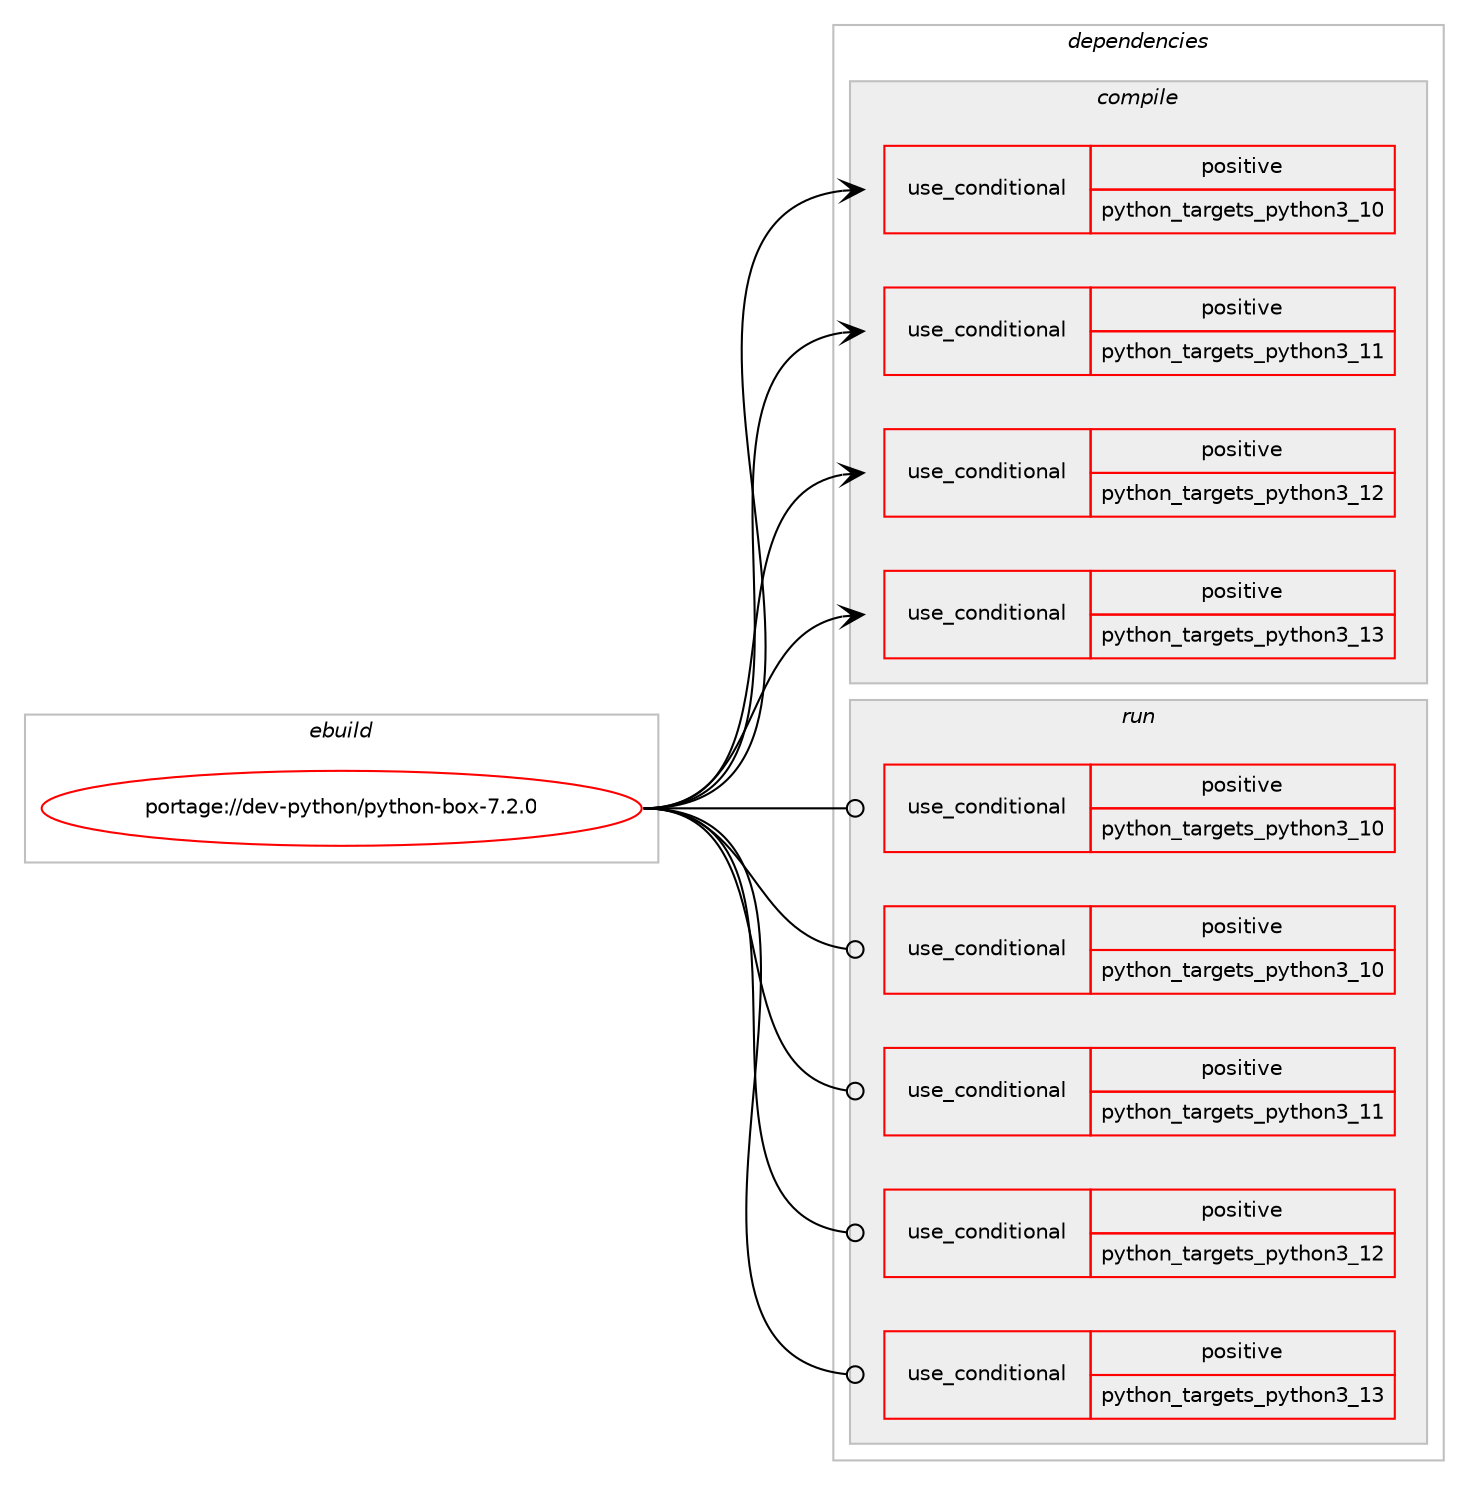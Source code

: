 digraph prolog {

# *************
# Graph options
# *************

newrank=true;
concentrate=true;
compound=true;
graph [rankdir=LR,fontname=Helvetica,fontsize=10,ranksep=1.5];#, ranksep=2.5, nodesep=0.2];
edge  [arrowhead=vee];
node  [fontname=Helvetica,fontsize=10];

# **********
# The ebuild
# **********

subgraph cluster_leftcol {
color=gray;
rank=same;
label=<<i>ebuild</i>>;
id [label="portage://dev-python/python-box-7.2.0", color=red, width=4, href="../dev-python/python-box-7.2.0.svg"];
}

# ****************
# The dependencies
# ****************

subgraph cluster_midcol {
color=gray;
label=<<i>dependencies</i>>;
subgraph cluster_compile {
fillcolor="#eeeeee";
style=filled;
label=<<i>compile</i>>;
subgraph cond36925 {
dependency80184 [label=<<TABLE BORDER="0" CELLBORDER="1" CELLSPACING="0" CELLPADDING="4"><TR><TD ROWSPAN="3" CELLPADDING="10">use_conditional</TD></TR><TR><TD>positive</TD></TR><TR><TD>python_targets_python3_10</TD></TR></TABLE>>, shape=none, color=red];
# *** BEGIN UNKNOWN DEPENDENCY TYPE (TODO) ***
# dependency80184 -> package_dependency(portage://dev-python/python-box-7.2.0,install,no,dev-lang,python,none,[,,],[slot(3.10)],[])
# *** END UNKNOWN DEPENDENCY TYPE (TODO) ***

}
id:e -> dependency80184:w [weight=20,style="solid",arrowhead="vee"];
subgraph cond36926 {
dependency80185 [label=<<TABLE BORDER="0" CELLBORDER="1" CELLSPACING="0" CELLPADDING="4"><TR><TD ROWSPAN="3" CELLPADDING="10">use_conditional</TD></TR><TR><TD>positive</TD></TR><TR><TD>python_targets_python3_11</TD></TR></TABLE>>, shape=none, color=red];
# *** BEGIN UNKNOWN DEPENDENCY TYPE (TODO) ***
# dependency80185 -> package_dependency(portage://dev-python/python-box-7.2.0,install,no,dev-lang,python,none,[,,],[slot(3.11)],[])
# *** END UNKNOWN DEPENDENCY TYPE (TODO) ***

}
id:e -> dependency80185:w [weight=20,style="solid",arrowhead="vee"];
subgraph cond36927 {
dependency80186 [label=<<TABLE BORDER="0" CELLBORDER="1" CELLSPACING="0" CELLPADDING="4"><TR><TD ROWSPAN="3" CELLPADDING="10">use_conditional</TD></TR><TR><TD>positive</TD></TR><TR><TD>python_targets_python3_12</TD></TR></TABLE>>, shape=none, color=red];
# *** BEGIN UNKNOWN DEPENDENCY TYPE (TODO) ***
# dependency80186 -> package_dependency(portage://dev-python/python-box-7.2.0,install,no,dev-lang,python,none,[,,],[slot(3.12)],[])
# *** END UNKNOWN DEPENDENCY TYPE (TODO) ***

}
id:e -> dependency80186:w [weight=20,style="solid",arrowhead="vee"];
subgraph cond36928 {
dependency80187 [label=<<TABLE BORDER="0" CELLBORDER="1" CELLSPACING="0" CELLPADDING="4"><TR><TD ROWSPAN="3" CELLPADDING="10">use_conditional</TD></TR><TR><TD>positive</TD></TR><TR><TD>python_targets_python3_13</TD></TR></TABLE>>, shape=none, color=red];
# *** BEGIN UNKNOWN DEPENDENCY TYPE (TODO) ***
# dependency80187 -> package_dependency(portage://dev-python/python-box-7.2.0,install,no,dev-lang,python,none,[,,],[slot(3.13)],[])
# *** END UNKNOWN DEPENDENCY TYPE (TODO) ***

}
id:e -> dependency80187:w [weight=20,style="solid",arrowhead="vee"];
}
subgraph cluster_compileandrun {
fillcolor="#eeeeee";
style=filled;
label=<<i>compile and run</i>>;
}
subgraph cluster_run {
fillcolor="#eeeeee";
style=filled;
label=<<i>run</i>>;
subgraph cond36929 {
dependency80188 [label=<<TABLE BORDER="0" CELLBORDER="1" CELLSPACING="0" CELLPADDING="4"><TR><TD ROWSPAN="3" CELLPADDING="10">use_conditional</TD></TR><TR><TD>positive</TD></TR><TR><TD>python_targets_python3_10</TD></TR></TABLE>>, shape=none, color=red];
# *** BEGIN UNKNOWN DEPENDENCY TYPE (TODO) ***
# dependency80188 -> package_dependency(portage://dev-python/python-box-7.2.0,run,no,dev-lang,python,none,[,,],[slot(3.10)],[])
# *** END UNKNOWN DEPENDENCY TYPE (TODO) ***

}
id:e -> dependency80188:w [weight=20,style="solid",arrowhead="odot"];
subgraph cond36930 {
dependency80189 [label=<<TABLE BORDER="0" CELLBORDER="1" CELLSPACING="0" CELLPADDING="4"><TR><TD ROWSPAN="3" CELLPADDING="10">use_conditional</TD></TR><TR><TD>positive</TD></TR><TR><TD>python_targets_python3_10</TD></TR></TABLE>>, shape=none, color=red];
# *** BEGIN UNKNOWN DEPENDENCY TYPE (TODO) ***
# dependency80189 -> package_dependency(portage://dev-python/python-box-7.2.0,run,no,dev-python,tomli,none,[,,],[],[use(optenable(python_targets_python3_10),negative)])
# *** END UNKNOWN DEPENDENCY TYPE (TODO) ***

}
id:e -> dependency80189:w [weight=20,style="solid",arrowhead="odot"];
subgraph cond36931 {
dependency80190 [label=<<TABLE BORDER="0" CELLBORDER="1" CELLSPACING="0" CELLPADDING="4"><TR><TD ROWSPAN="3" CELLPADDING="10">use_conditional</TD></TR><TR><TD>positive</TD></TR><TR><TD>python_targets_python3_11</TD></TR></TABLE>>, shape=none, color=red];
# *** BEGIN UNKNOWN DEPENDENCY TYPE (TODO) ***
# dependency80190 -> package_dependency(portage://dev-python/python-box-7.2.0,run,no,dev-lang,python,none,[,,],[slot(3.11)],[])
# *** END UNKNOWN DEPENDENCY TYPE (TODO) ***

}
id:e -> dependency80190:w [weight=20,style="solid",arrowhead="odot"];
subgraph cond36932 {
dependency80191 [label=<<TABLE BORDER="0" CELLBORDER="1" CELLSPACING="0" CELLPADDING="4"><TR><TD ROWSPAN="3" CELLPADDING="10">use_conditional</TD></TR><TR><TD>positive</TD></TR><TR><TD>python_targets_python3_12</TD></TR></TABLE>>, shape=none, color=red];
# *** BEGIN UNKNOWN DEPENDENCY TYPE (TODO) ***
# dependency80191 -> package_dependency(portage://dev-python/python-box-7.2.0,run,no,dev-lang,python,none,[,,],[slot(3.12)],[])
# *** END UNKNOWN DEPENDENCY TYPE (TODO) ***

}
id:e -> dependency80191:w [weight=20,style="solid",arrowhead="odot"];
subgraph cond36933 {
dependency80192 [label=<<TABLE BORDER="0" CELLBORDER="1" CELLSPACING="0" CELLPADDING="4"><TR><TD ROWSPAN="3" CELLPADDING="10">use_conditional</TD></TR><TR><TD>positive</TD></TR><TR><TD>python_targets_python3_13</TD></TR></TABLE>>, shape=none, color=red];
# *** BEGIN UNKNOWN DEPENDENCY TYPE (TODO) ***
# dependency80192 -> package_dependency(portage://dev-python/python-box-7.2.0,run,no,dev-lang,python,none,[,,],[slot(3.13)],[])
# *** END UNKNOWN DEPENDENCY TYPE (TODO) ***

}
id:e -> dependency80192:w [weight=20,style="solid",arrowhead="odot"];
# *** BEGIN UNKNOWN DEPENDENCY TYPE (TODO) ***
# id -> package_dependency(portage://dev-python/python-box-7.2.0,run,no,dev-python,msgpack,none,[,,],[],[use(optenable(python_targets_python3_10),negative),use(optenable(python_targets_python3_11),negative),use(optenable(python_targets_python3_12),negative),use(optenable(python_targets_python3_13),negative)])
# *** END UNKNOWN DEPENDENCY TYPE (TODO) ***

# *** BEGIN UNKNOWN DEPENDENCY TYPE (TODO) ***
# id -> package_dependency(portage://dev-python/python-box-7.2.0,run,no,dev-python,ruamel-yaml,none,[,,],[],[use(optenable(python_targets_python3_10),negative),use(optenable(python_targets_python3_11),negative),use(optenable(python_targets_python3_12),negative),use(optenable(python_targets_python3_13),negative)])
# *** END UNKNOWN DEPENDENCY TYPE (TODO) ***

# *** BEGIN UNKNOWN DEPENDENCY TYPE (TODO) ***
# id -> package_dependency(portage://dev-python/python-box-7.2.0,run,no,dev-python,tomli-w,none,[,,],[],[use(optenable(python_targets_python3_10),negative),use(optenable(python_targets_python3_11),negative),use(optenable(python_targets_python3_12),negative),use(optenable(python_targets_python3_13),negative)])
# *** END UNKNOWN DEPENDENCY TYPE (TODO) ***

}
}

# **************
# The candidates
# **************

subgraph cluster_choices {
rank=same;
color=gray;
label=<<i>candidates</i>>;

}

}
